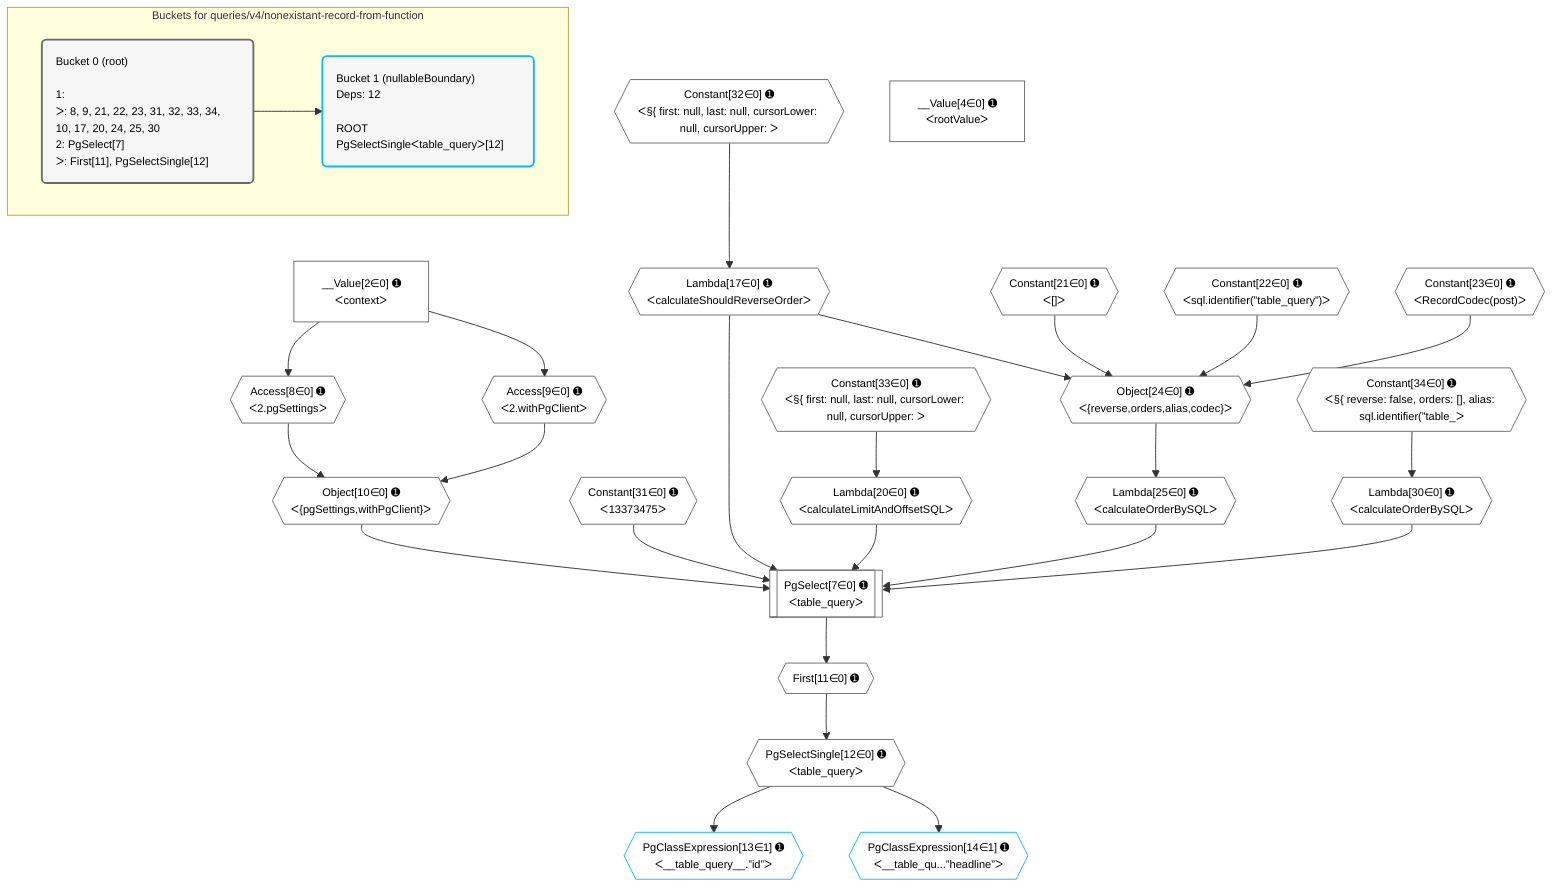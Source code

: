 %%{init: {'themeVariables': { 'fontSize': '12px'}}}%%
graph TD
    classDef path fill:#eee,stroke:#000,color:#000
    classDef plan fill:#fff,stroke-width:1px,color:#000
    classDef itemplan fill:#fff,stroke-width:2px,color:#000
    classDef unbatchedplan fill:#dff,stroke-width:1px,color:#000
    classDef sideeffectplan fill:#fcc,stroke-width:2px,color:#000
    classDef bucket fill:#f6f6f6,color:#000,stroke-width:2px,text-align:left


    %% plan dependencies
    PgSelect7[["PgSelect[7∈0] ➊<br />ᐸtable_queryᐳ"]]:::plan
    Object10{{"Object[10∈0] ➊<br />ᐸ{pgSettings,withPgClient}ᐳ"}}:::plan
    Constant31{{"Constant[31∈0] ➊<br />ᐸ13373475ᐳ"}}:::plan
    Lambda17{{"Lambda[17∈0] ➊<br />ᐸcalculateShouldReverseOrderᐳ"}}:::plan
    Lambda20{{"Lambda[20∈0] ➊<br />ᐸcalculateLimitAndOffsetSQLᐳ"}}:::plan
    Lambda25{{"Lambda[25∈0] ➊<br />ᐸcalculateOrderBySQLᐳ"}}:::plan
    Lambda30{{"Lambda[30∈0] ➊<br />ᐸcalculateOrderBySQLᐳ"}}:::plan
    Object10 & Constant31 & Lambda17 & Lambda20 & Lambda25 & Lambda30 --> PgSelect7
    Object24{{"Object[24∈0] ➊<br />ᐸ{reverse,orders,alias,codec}ᐳ"}}:::plan
    Constant21{{"Constant[21∈0] ➊<br />ᐸ[]ᐳ"}}:::plan
    Constant22{{"Constant[22∈0] ➊<br />ᐸsql.identifier(”table_query”)ᐳ"}}:::plan
    Constant23{{"Constant[23∈0] ➊<br />ᐸRecordCodec(post)ᐳ"}}:::plan
    Lambda17 & Constant21 & Constant22 & Constant23 --> Object24
    Access8{{"Access[8∈0] ➊<br />ᐸ2.pgSettingsᐳ"}}:::plan
    Access9{{"Access[9∈0] ➊<br />ᐸ2.withPgClientᐳ"}}:::plan
    Access8 & Access9 --> Object10
    __Value2["__Value[2∈0] ➊<br />ᐸcontextᐳ"]:::plan
    __Value2 --> Access8
    __Value2 --> Access9
    First11{{"First[11∈0] ➊"}}:::plan
    PgSelect7 --> First11
    PgSelectSingle12{{"PgSelectSingle[12∈0] ➊<br />ᐸtable_queryᐳ"}}:::plan
    First11 --> PgSelectSingle12
    Constant32{{"Constant[32∈0] ➊<br />ᐸ§{ first: null, last: null, cursorLower: null, cursorUpper: ᐳ"}}:::plan
    Constant32 --> Lambda17
    Constant33{{"Constant[33∈0] ➊<br />ᐸ§{ first: null, last: null, cursorLower: null, cursorUpper: ᐳ"}}:::plan
    Constant33 --> Lambda20
    Object24 --> Lambda25
    Constant34{{"Constant[34∈0] ➊<br />ᐸ§{ reverse: false, orders: [], alias: sql.identifier(”table_ᐳ"}}:::plan
    Constant34 --> Lambda30
    __Value4["__Value[4∈0] ➊<br />ᐸrootValueᐳ"]:::plan
    PgClassExpression13{{"PgClassExpression[13∈1] ➊<br />ᐸ__table_query__.”id”ᐳ"}}:::plan
    PgSelectSingle12 --> PgClassExpression13
    PgClassExpression14{{"PgClassExpression[14∈1] ➊<br />ᐸ__table_qu...”headline”ᐳ"}}:::plan
    PgSelectSingle12 --> PgClassExpression14

    %% define steps

    subgraph "Buckets for queries/v4/nonexistant-record-from-function"
    Bucket0("Bucket 0 (root)<br /><br />1: <br />ᐳ: 8, 9, 21, 22, 23, 31, 32, 33, 34, 10, 17, 20, 24, 25, 30<br />2: PgSelect[7]<br />ᐳ: First[11], PgSelectSingle[12]"):::bucket
    classDef bucket0 stroke:#696969
    class Bucket0,__Value2,__Value4,PgSelect7,Access8,Access9,Object10,First11,PgSelectSingle12,Lambda17,Lambda20,Constant21,Constant22,Constant23,Object24,Lambda25,Lambda30,Constant31,Constant32,Constant33,Constant34 bucket0
    Bucket1("Bucket 1 (nullableBoundary)<br />Deps: 12<br /><br />ROOT PgSelectSingleᐸtable_queryᐳ[12]"):::bucket
    classDef bucket1 stroke:#00bfff
    class Bucket1,PgClassExpression13,PgClassExpression14 bucket1
    Bucket0 --> Bucket1
    end